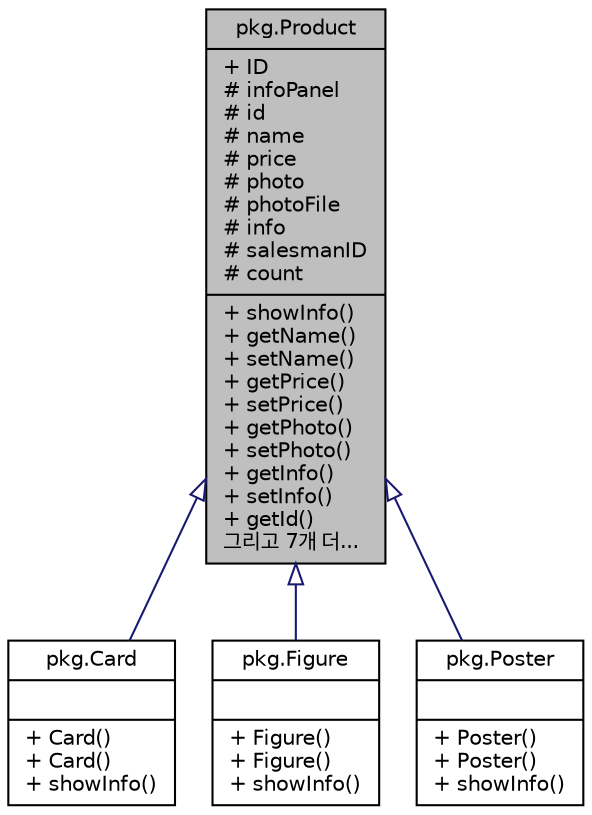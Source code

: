 digraph "pkg.Product"
{
  edge [fontname="Helvetica",fontsize="10",labelfontname="Helvetica",labelfontsize="10"];
  node [fontname="Helvetica",fontsize="10",shape=record];
  Node1 [label="{pkg.Product\n|+ ID\l# infoPanel\l# id\l# name\l# price\l# photo\l# photoFile\l# info\l# salesmanID\l# count\l|+ showInfo()\l+ getName()\l+ setName()\l+ getPrice()\l+ setPrice()\l+ getPhoto()\l+ setPhoto()\l+ getInfo()\l+ setInfo()\l+ getId()\l그리고 7개 더...\l}",height=0.2,width=0.4,color="black", fillcolor="grey75", style="filled", fontcolor="black"];
  Node1 -> Node2 [dir="back",color="midnightblue",fontsize="10",style="solid",arrowtail="onormal",fontname="Helvetica"];
  Node2 [label="{pkg.Card\n||+ Card()\l+ Card()\l+ showInfo()\l}",height=0.2,width=0.4,color="black", fillcolor="white", style="filled",URL="$classpkg_1_1_card.html",tooltip="Product를 상속 받는 Card 클래스 "];
  Node1 -> Node3 [dir="back",color="midnightblue",fontsize="10",style="solid",arrowtail="onormal",fontname="Helvetica"];
  Node3 [label="{pkg.Figure\n||+ Figure()\l+ Figure()\l+ showInfo()\l}",height=0.2,width=0.4,color="black", fillcolor="white", style="filled",URL="$classpkg_1_1_figure.html",tooltip="Product를 상속 받는 Figure 클래스 "];
  Node1 -> Node4 [dir="back",color="midnightblue",fontsize="10",style="solid",arrowtail="onormal",fontname="Helvetica"];
  Node4 [label="{pkg.Poster\n||+ Poster()\l+ Poster()\l+ showInfo()\l}",height=0.2,width=0.4,color="black", fillcolor="white", style="filled",URL="$classpkg_1_1_poster.html",tooltip="Product를 상속 받는 Poster 클래스 "];
}
